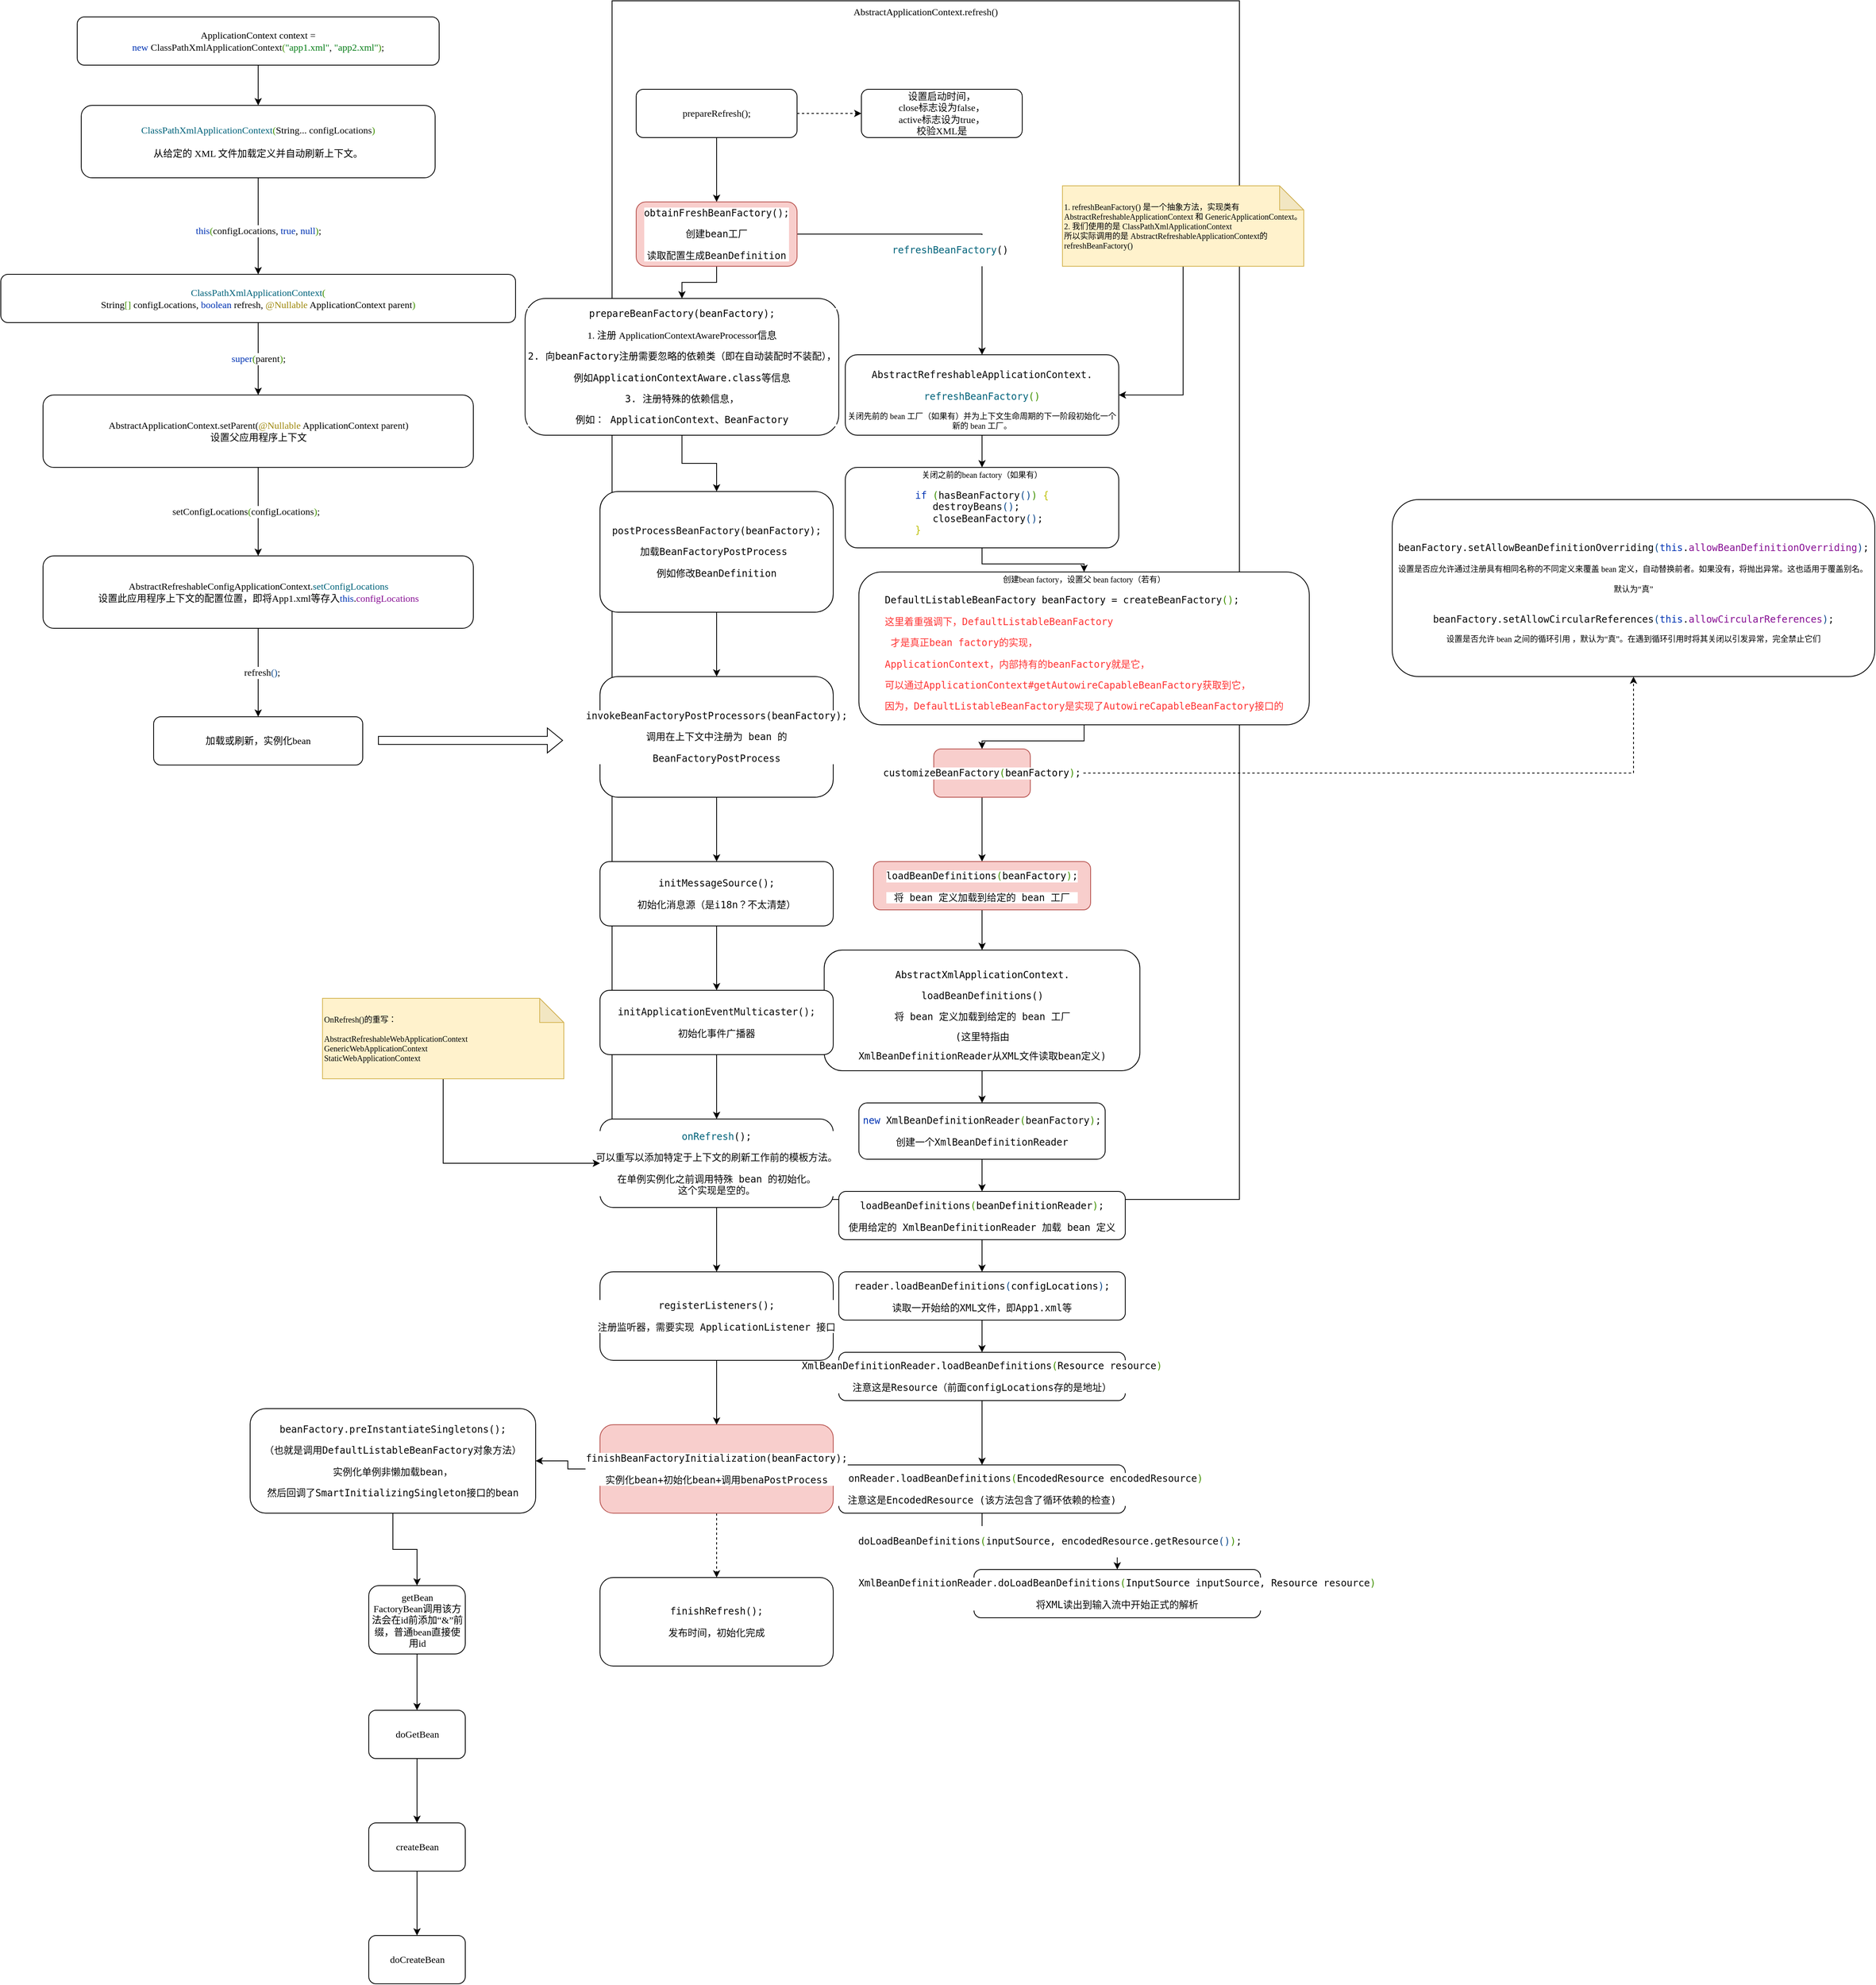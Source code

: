 <mxfile version="19.0.3" type="device"><diagram id="-o1ocG4Tto4JAkHM2JbF" name="第 1 页"><mxGraphModel dx="2064" dy="745" grid="1" gridSize="10" guides="1" tooltips="1" connect="1" arrows="1" fold="1" page="1" pageScale="1" pageWidth="827" pageHeight="1169" math="0" shadow="0"><root><mxCell id="0"/><mxCell id="1" parent="0"/><mxCell id="70Q3nOIGkIc_SE2Sqvg8-11" style="edgeStyle=orthogonalEdgeStyle;rounded=0;orthogonalLoop=1;jettySize=auto;html=1;exitX=0.5;exitY=1;exitDx=0;exitDy=0;fontFamily=Verdana;fontSize=12;" parent="1" source="70Q3nOIGkIc_SE2Sqvg8-3" target="70Q3nOIGkIc_SE2Sqvg8-7" edge="1"><mxGeometry relative="1" as="geometry"/></mxCell><mxCell id="70Q3nOIGkIc_SE2Sqvg8-12" value="&lt;div style=&quot;font-size: 12px;&quot;&gt;&lt;div style=&quot;color: rgb(8, 8, 8); font-size: 12px;&quot;&gt;&lt;span style=&quot;color: rgb(0, 51, 179); font-size: 12px;&quot;&gt;this&lt;/span&gt;&lt;span style=&quot;color: rgb(63, 145, 1); font-size: 12px;&quot;&gt;(&lt;/span&gt;configLocations, &lt;span style=&quot;color: rgb(0, 51, 179); font-size: 12px;&quot;&gt;true&lt;/span&gt;, &lt;span style=&quot;color: rgb(0, 51, 179); font-size: 12px;&quot;&gt;null&lt;/span&gt;&lt;span style=&quot;color: rgb(63, 145, 1); font-size: 12px;&quot;&gt;)&lt;/span&gt;;&lt;/div&gt;&lt;/div&gt;" style="edgeLabel;html=1;align=center;verticalAlign=middle;resizable=0;points=[];fontSize=12;fontFamily=Verdana;" parent="70Q3nOIGkIc_SE2Sqvg8-11" vertex="1" connectable="0"><mxGeometry x="-0.199" y="3" relative="1" as="geometry"><mxPoint x="-3" y="18" as="offset"/></mxGeometry></mxCell><mxCell id="70Q3nOIGkIc_SE2Sqvg8-3" value="&lt;div style=&quot;background-color: rgb(43, 43, 43); color: rgb(169, 183, 198); font-size: 12px;&quot;&gt;&lt;/div&gt;&lt;div style=&quot;background-color: rgb(255, 255, 255); color: rgb(8, 8, 8); font-size: 12px;&quot;&gt;&lt;span style=&quot;color: rgb(0, 98, 122); font-size: 12px;&quot;&gt;ClassPathXmlApplicationContext&lt;/span&gt;&lt;span style=&quot;color: rgb(63, 145, 1); font-size: 12px;&quot;&gt;(&lt;/span&gt;&lt;span style=&quot;color: rgb(0, 0, 0); font-size: 12px;&quot;&gt;String&lt;/span&gt;... configLocations&lt;span style=&quot;color: rgb(63, 145, 1); font-size: 12px;&quot;&gt;)&lt;/span&gt;&lt;/div&gt;&lt;div style=&quot;background-color: rgb(255, 255, 255); color: rgb(8, 8, 8); font-size: 12px;&quot;&gt;&lt;span style=&quot;color: rgb(63, 145, 1); font-size: 12px;&quot;&gt;&lt;br style=&quot;font-size: 12px;&quot;&gt;&lt;/span&gt;&lt;/div&gt;从给定的 XML 文件加载定义并自动刷新上下文。" style="rounded=1;whiteSpace=wrap;html=1;fontSize=12;fontFamily=Verdana;" parent="1" vertex="1"><mxGeometry x="-70" y="150" width="440" height="90" as="geometry"/></mxCell><mxCell id="70Q3nOIGkIc_SE2Sqvg8-16" value="&lt;div style=&quot;background-color: rgb(255, 255, 255); color: rgb(8, 8, 8); font-size: 12px;&quot;&gt;&lt;span style=&quot;color: rgb(0, 51, 179); font-size: 12px;&quot;&gt;super&lt;/span&gt;&lt;span style=&quot;color: rgb(63, 145, 1); font-size: 12px;&quot;&gt;(&lt;/span&gt;parent&lt;span style=&quot;color: rgb(63, 145, 1); font-size: 12px;&quot;&gt;)&lt;/span&gt;;&lt;/div&gt;" style="edgeStyle=orthogonalEdgeStyle;rounded=0;orthogonalLoop=1;jettySize=auto;html=1;exitX=0.5;exitY=1;exitDx=0;exitDy=0;fontFamily=Verdana;fontSize=12;" parent="1" source="70Q3nOIGkIc_SE2Sqvg8-7" target="70Q3nOIGkIc_SE2Sqvg8-9" edge="1"><mxGeometry relative="1" as="geometry"/></mxCell><mxCell id="70Q3nOIGkIc_SE2Sqvg8-7" value="&lt;div style=&quot;background-color: rgb(43, 43, 43); color: rgb(169, 183, 198); font-size: 12px;&quot;&gt;&lt;div style=&quot;background-color: rgb(255, 255, 255); color: rgb(8, 8, 8); font-size: 12px;&quot;&gt;&lt;span style=&quot;color: rgb(0, 98, 122); font-size: 12px;&quot;&gt;ClassPathXmlApplicationContext&lt;/span&gt;&lt;span style=&quot;color: rgb(63, 145, 1); font-size: 12px;&quot;&gt;(&lt;br style=&quot;font-size: 12px;&quot;&gt;&lt;/span&gt;&lt;span style=&quot;color: rgb(63, 145, 1); font-size: 12px;&quot;&gt;      &lt;/span&gt;&lt;span style=&quot;color: rgb(0, 0, 0); font-size: 12px;&quot;&gt;String&lt;/span&gt;&lt;span style=&quot;color: rgb(63, 145, 1); font-size: 12px;&quot;&gt;[] &lt;/span&gt;configLocations, &lt;span style=&quot;color: rgb(0, 51, 179); font-size: 12px;&quot;&gt;boolean &lt;/span&gt;refresh, &lt;span style=&quot;color: rgb(158, 136, 13); font-size: 12px;&quot;&gt;@Nullable &lt;/span&gt;&lt;span style=&quot;color: rgb(0, 0, 0); font-size: 12px;&quot;&gt;ApplicationContext &lt;/span&gt;parent&lt;span style=&quot;color: rgb(63, 145, 1); font-size: 12px;&quot;&gt;)&lt;/span&gt;&lt;/div&gt;&lt;/div&gt;" style="rounded=1;whiteSpace=wrap;html=1;fontSize=12;fontFamily=Verdana;" parent="1" vertex="1"><mxGeometry x="-170" y="360" width="640" height="60" as="geometry"/></mxCell><mxCell id="70Q3nOIGkIc_SE2Sqvg8-18" value="&lt;div style=&quot;background-color: rgb(255, 255, 255); color: rgb(8, 8, 8); font-size: 12px;&quot;&gt;&lt;br style=&quot;font-size: 12px;&quot;&gt;&lt;/div&gt;" style="edgeStyle=orthogonalEdgeStyle;rounded=0;orthogonalLoop=1;jettySize=auto;html=1;fontFamily=Verdana;fontSize=12;" parent="1" source="70Q3nOIGkIc_SE2Sqvg8-9" target="70Q3nOIGkIc_SE2Sqvg8-17" edge="1"><mxGeometry relative="1" as="geometry"/></mxCell><mxCell id="70Q3nOIGkIc_SE2Sqvg8-9" value="&lt;div style=&quot;background-color: rgb(255, 255, 255); color: rgb(8, 8, 8); font-size: 12px;&quot;&gt;&lt;span style=&quot;color: rgb(0, 0, 0); font-size: 12px;&quot;&gt;AbstractApplicationContext.&lt;/span&gt;setParent&lt;span style=&quot;font-size: 12px; white-space: normal;&quot;&gt;(&lt;/span&gt;&lt;span style=&quot;font-size: 12px; white-space: normal; color: rgb(158, 136, 13);&quot;&gt;@Nullable &lt;/span&gt;&lt;span style=&quot;font-size: 12px; white-space: normal; color: rgb(0, 0, 0);&quot;&gt;ApplicationContext &lt;/span&gt;&lt;span style=&quot;font-size: 12px; white-space: normal;&quot;&gt;parent)&lt;/span&gt;&lt;/div&gt;&lt;span style=&quot;text-align: left; font-size: 12px;&quot;&gt;设置&lt;/span&gt;&lt;span style=&quot;text-align: left; font-size: 12px;&quot;&gt;父&lt;/span&gt;&lt;span style=&quot;text-align: left; font-size: 12px;&quot;&gt;应用程序上下文&lt;/span&gt;" style="rounded=1;whiteSpace=wrap;html=1;fontSize=12;fontFamily=Verdana;" parent="1" vertex="1"><mxGeometry x="-117.5" y="510" width="535" height="90" as="geometry"/></mxCell><mxCell id="70Q3nOIGkIc_SE2Sqvg8-14" style="edgeStyle=orthogonalEdgeStyle;rounded=0;orthogonalLoop=1;jettySize=auto;html=1;exitX=0.5;exitY=1;exitDx=0;exitDy=0;entryX=0.5;entryY=0;entryDx=0;entryDy=0;fontFamily=Verdana;fontSize=12;" parent="1" source="70Q3nOIGkIc_SE2Sqvg8-13" target="70Q3nOIGkIc_SE2Sqvg8-3" edge="1"><mxGeometry relative="1" as="geometry"/></mxCell><mxCell id="70Q3nOIGkIc_SE2Sqvg8-13" value="&lt;div style=&quot;background-color: rgb(255, 255, 255); color: rgb(8, 8, 8); font-size: 12px;&quot;&gt;&lt;span style=&quot;color: rgb(0, 0, 0); font-size: 12px;&quot;&gt;ApplicationContext context &lt;/span&gt;= &lt;/div&gt;&lt;div style=&quot;background-color: rgb(255, 255, 255); color: rgb(8, 8, 8); font-size: 12px;&quot;&gt;&lt;span style=&quot;color: rgb(0, 51, 179); font-size: 12px;&quot;&gt;new &lt;/span&gt;ClassPathXmlApplicationContext&lt;span style=&quot;color: rgb(63, 145, 1); font-size: 12px;&quot;&gt;(&lt;/span&gt;&lt;span style=&quot;color: rgb(6, 125, 23); font-size: 12px;&quot;&gt;&quot;app1.xml&quot;&lt;/span&gt;, &lt;span style=&quot;color: rgb(6, 125, 23); font-size: 12px;&quot;&gt;&quot;app2.xml&quot;&lt;/span&gt;&lt;span style=&quot;color: rgb(63, 145, 1); font-size: 12px;&quot;&gt;)&lt;/span&gt;;&lt;/div&gt;" style="rounded=1;whiteSpace=wrap;html=1;fontFamily=Verdana;fontSize=12;" parent="1" vertex="1"><mxGeometry x="-75" y="40" width="450" height="60" as="geometry"/></mxCell><mxCell id="70Q3nOIGkIc_SE2Sqvg8-24" value="" style="edgeStyle=orthogonalEdgeStyle;rounded=0;orthogonalLoop=1;jettySize=auto;html=1;fontFamily=Verdana;fontSize=12;" parent="1" source="70Q3nOIGkIc_SE2Sqvg8-17" target="70Q3nOIGkIc_SE2Sqvg8-23" edge="1"><mxGeometry relative="1" as="geometry"/></mxCell><mxCell id="70Q3nOIGkIc_SE2Sqvg8-17" value="&lt;div style=&quot;background-color: rgb(255, 255, 255); color: rgb(8, 8, 8); font-size: 12px;&quot;&gt;&lt;/div&gt;&lt;span style=&quot;background-color: rgb(255, 255, 255); font-size: 12px;&quot;&gt;AbstractRefreshableConfigApplicationContext.&lt;/span&gt;&lt;span style=&quot;color: rgb(0, 98, 122); background-color: rgb(255, 255, 255); font-size: 12px;&quot;&gt;setConfigLocations&lt;br style=&quot;font-size: 12px;&quot;&gt;&lt;/span&gt;设置此应用程序上下文的配置位置，即将App1.xml等存入&lt;span style=&quot;font-size: 12px; color: rgb(0, 51, 179);&quot;&gt;this&lt;/span&gt;&lt;span style=&quot;background-color: rgb(255, 255, 255); color: rgb(8, 8, 8); font-size: 12px;&quot;&gt;.&lt;/span&gt;&lt;span style=&quot;font-size: 12px; color: rgb(135, 16, 148);&quot;&gt;configLocations&lt;/span&gt;" style="rounded=1;whiteSpace=wrap;html=1;fontSize=12;fontFamily=Verdana;" parent="1" vertex="1"><mxGeometry x="-117.5" y="710" width="535" height="90" as="geometry"/></mxCell><mxCell id="70Q3nOIGkIc_SE2Sqvg8-22" value="&lt;div style=&quot;background-color: rgb(255, 255, 255); color: rgb(8, 8, 8); font-size: 12px;&quot;&gt;setConfigLocations&lt;span style=&quot;color: rgb(63, 145, 1); font-size: 12px;&quot;&gt;(&lt;/span&gt;configLocations&lt;span style=&quot;color: rgb(63, 145, 1); font-size: 12px;&quot;&gt;)&lt;/span&gt;;&lt;/div&gt;" style="text;html=1;strokeColor=none;fillColor=none;align=center;verticalAlign=middle;whiteSpace=wrap;rounded=0;fontFamily=Verdana;fontSize=12;" parent="1" vertex="1"><mxGeometry x="-10" y="640" width="290" height="30" as="geometry"/></mxCell><mxCell id="70Q3nOIGkIc_SE2Sqvg8-23" value="加载或刷新，实例化bean" style="whiteSpace=wrap;html=1;fontSize=12;fontFamily=Verdana;rounded=1;" parent="1" vertex="1"><mxGeometry x="20" y="910" width="260" height="60" as="geometry"/></mxCell><mxCell id="70Q3nOIGkIc_SE2Sqvg8-25" value="&lt;div style=&quot;background-color: rgb(255, 255, 255); color: rgb(8, 8, 8); font-size: 12px;&quot;&gt;refresh&lt;span style=&quot;color: rgb(14, 74, 142); font-size: 12px;&quot;&gt;()&lt;/span&gt;;&lt;/div&gt;" style="text;html=1;strokeColor=none;fillColor=none;align=center;verticalAlign=middle;whiteSpace=wrap;rounded=0;fontFamily=Verdana;fontSize=12;" parent="1" vertex="1"><mxGeometry x="80" y="840" width="150" height="30" as="geometry"/></mxCell><mxCell id="70Q3nOIGkIc_SE2Sqvg8-27" value="" style="shape=flexArrow;endArrow=classic;html=1;rounded=0;fontFamily=Verdana;fontSize=12;" parent="1" edge="1"><mxGeometry width="50" height="50" relative="1" as="geometry"><mxPoint x="299" y="939.41" as="sourcePoint"/><mxPoint x="529" y="939.41" as="targetPoint"/></mxGeometry></mxCell><mxCell id="70Q3nOIGkIc_SE2Sqvg8-28" value="&lt;div style=&quot;background-color: rgb(255, 255, 255); color: rgb(8, 8, 8); font-size: 12px;&quot;&gt;&lt;span style=&quot;color: rgb(0, 0, 0); font-size: 12px;&quot;&gt;AbstractApplicationContext&lt;/span&gt;.refresh&lt;span style=&quot;font-size: 12px; white-space: normal;&quot;&gt;()&lt;/span&gt;&lt;/div&gt;" style="rounded=0;whiteSpace=wrap;html=1;fontFamily=Verdana;fontSize=12;verticalAlign=top;" parent="1" vertex="1"><mxGeometry x="590" y="20" width="780" height="1490" as="geometry"/></mxCell><mxCell id="70Q3nOIGkIc_SE2Sqvg8-35" value="" style="edgeStyle=orthogonalEdgeStyle;rounded=0;orthogonalLoop=1;jettySize=auto;html=1;fontFamily=Verdana;fontSize=12;dashed=1;" parent="1" source="70Q3nOIGkIc_SE2Sqvg8-29" target="70Q3nOIGkIc_SE2Sqvg8-34" edge="1"><mxGeometry relative="1" as="geometry"/></mxCell><mxCell id="70Q3nOIGkIc_SE2Sqvg8-37" value="" style="edgeStyle=orthogonalEdgeStyle;rounded=0;orthogonalLoop=1;jettySize=auto;html=1;fontFamily=Verdana;fontSize=12;" parent="1" source="70Q3nOIGkIc_SE2Sqvg8-29" target="70Q3nOIGkIc_SE2Sqvg8-36" edge="1"><mxGeometry relative="1" as="geometry"/></mxCell><mxCell id="70Q3nOIGkIc_SE2Sqvg8-29" value="&lt;div style=&quot;background-color: rgb(255, 255, 255); color: rgb(8, 8, 8); font-size: 12px;&quot;&gt;prepareRefresh();&lt;/div&gt;" style="rounded=1;whiteSpace=wrap;html=1;fontFamily=Verdana;fontSize=12;" parent="1" vertex="1"><mxGeometry x="620" y="130" width="200" height="60" as="geometry"/></mxCell><mxCell id="70Q3nOIGkIc_SE2Sqvg8-34" value="&lt;div style=&quot;background-color: rgb(255, 255, 255); color: rgb(8, 8, 8); font-size: 12px;&quot;&gt;设置启动时间，&lt;/div&gt;&lt;div style=&quot;background-color: rgb(255, 255, 255); color: rgb(8, 8, 8); font-size: 12px;&quot;&gt;close标志设为false，&lt;/div&gt;&lt;div style=&quot;background-color: rgb(255, 255, 255); color: rgb(8, 8, 8); font-size: 12px;&quot;&gt;active标志设为true，&lt;/div&gt;&lt;div style=&quot;background-color: rgb(255, 255, 255); color: rgb(8, 8, 8); font-size: 12px;&quot;&gt;校验XML是&lt;/div&gt;" style="rounded=1;whiteSpace=wrap;html=1;fontFamily=Verdana;fontSize=12;" parent="1" vertex="1"><mxGeometry x="900" y="130" width="200" height="60" as="geometry"/></mxCell><mxCell id="70Q3nOIGkIc_SE2Sqvg8-39" value="&lt;pre style=&quot;background-color:#ffffff;color:#080808;font-family:'Fira Code',monospace;font-size:9.0pt;&quot;&gt;&lt;span style=&quot;color:#00627a;&quot;&gt;refreshBeanFactory&lt;/span&gt;()&lt;/pre&gt;" style="edgeStyle=orthogonalEdgeStyle;rounded=0;orthogonalLoop=1;jettySize=auto;html=1;fontFamily=Verdana;fontSize=12;" parent="1" source="70Q3nOIGkIc_SE2Sqvg8-36" target="70Q3nOIGkIc_SE2Sqvg8-44" edge="1"><mxGeometry y="-20" relative="1" as="geometry"><mxPoint as="offset"/></mxGeometry></mxCell><mxCell id="70Q3nOIGkIc_SE2Sqvg8-79" value="" style="edgeStyle=orthogonalEdgeStyle;rounded=0;orthogonalLoop=1;jettySize=auto;html=1;fontFamily=Verdana;fontSize=10;" parent="1" source="70Q3nOIGkIc_SE2Sqvg8-36" target="70Q3nOIGkIc_SE2Sqvg8-78" edge="1"><mxGeometry relative="1" as="geometry"/></mxCell><mxCell id="70Q3nOIGkIc_SE2Sqvg8-36" value="&lt;div style=&quot;background-color: rgb(255, 255, 255); color: rgb(8, 8, 8); font-size: 12px;&quot;&gt;&lt;pre style=&quot;font-family: &amp;quot;Fira Code&amp;quot;, monospace; font-size: 9pt;&quot;&gt;obtainFreshBeanFactory();&lt;/pre&gt;&lt;pre style=&quot;font-family: &amp;quot;Fira Code&amp;quot;, monospace; font-size: 9pt;&quot;&gt;创建bean工厂&lt;/pre&gt;&lt;pre style=&quot;font-family: &amp;quot;Fira Code&amp;quot;, monospace; font-size: 9pt;&quot;&gt;读取配置生成BeanDefinition&lt;/pre&gt;&lt;/div&gt;" style="rounded=1;whiteSpace=wrap;html=1;fontFamily=Verdana;fontSize=12;fillColor=#f8cecc;strokeColor=#b85450;" parent="1" vertex="1"><mxGeometry x="620" y="270" width="200" height="80" as="geometry"/></mxCell><mxCell id="70Q3nOIGkIc_SE2Sqvg8-45" style="edgeStyle=orthogonalEdgeStyle;rounded=0;orthogonalLoop=1;jettySize=auto;html=1;exitX=0.5;exitY=1;exitDx=0;exitDy=0;exitPerimeter=0;entryX=1;entryY=0.5;entryDx=0;entryDy=0;fontFamily=Verdana;fontSize=10;" parent="1" source="70Q3nOIGkIc_SE2Sqvg8-42" target="70Q3nOIGkIc_SE2Sqvg8-44" edge="1"><mxGeometry relative="1" as="geometry"><mxPoint x="1350" y="410" as="sourcePoint"/></mxGeometry></mxCell><mxCell id="70Q3nOIGkIc_SE2Sqvg8-42" value="1. refreshBeanFactory() 是一个抽象方法，实现类有 AbstractRefreshableApplicationContext 和 GenericApplicationContext。&lt;br&gt;2. 我们使用的是 ClassPathXmlApplicationContext &lt;br&gt;所以实际调用的是 AbstractRefreshableApplicationContext的refreshBeanFactory()" style="shape=note;whiteSpace=wrap;html=1;backgroundOutline=1;darkOpacity=0.05;fontFamily=Verdana;fontSize=10;fillColor=#fff2cc;strokeColor=#d6b656;align=left;" parent="1" vertex="1"><mxGeometry x="1150" y="250" width="300" height="100" as="geometry"/></mxCell><mxCell id="70Q3nOIGkIc_SE2Sqvg8-47" value="" style="edgeStyle=orthogonalEdgeStyle;rounded=0;orthogonalLoop=1;jettySize=auto;html=1;fontFamily=Verdana;fontSize=10;" parent="1" source="70Q3nOIGkIc_SE2Sqvg8-44" target="70Q3nOIGkIc_SE2Sqvg8-46" edge="1"><mxGeometry relative="1" as="geometry"/></mxCell><mxCell id="70Q3nOIGkIc_SE2Sqvg8-44" value="&lt;pre style=&quot;color: rgb(8, 8, 8); font-size: 9pt; font-family: &amp;quot;Fira Code&amp;quot;, monospace;&quot;&gt;AbstractRefreshableApplicationContext.&lt;/pre&gt;&lt;pre style=&quot;color: rgb(8, 8, 8); font-size: 9pt; font-family: &amp;quot;Fira Code&amp;quot;, monospace;&quot;&gt;&lt;span style=&quot;color: rgb(0, 98, 122);&quot;&gt;refreshBeanFactory&lt;/span&gt;&lt;span style=&quot;color: rgb(63, 145, 1);&quot;&gt;()&lt;/span&gt;&lt;/pre&gt;关闭先前的 bean 工厂（如果有）并为上下文生命周期的下一阶段初始化一个新的 bean 工厂。" style="rounded=1;whiteSpace=wrap;html=1;fontFamily=Verdana;fontSize=10;" parent="1" vertex="1"><mxGeometry x="880" y="460" width="340" height="100" as="geometry"/></mxCell><mxCell id="70Q3nOIGkIc_SE2Sqvg8-49" value="" style="edgeStyle=orthogonalEdgeStyle;rounded=0;orthogonalLoop=1;jettySize=auto;html=1;fontFamily=Verdana;fontSize=10;" parent="1" source="70Q3nOIGkIc_SE2Sqvg8-46" target="70Q3nOIGkIc_SE2Sqvg8-48" edge="1"><mxGeometry relative="1" as="geometry"/></mxCell><mxCell id="70Q3nOIGkIc_SE2Sqvg8-46" value="关闭之前的bean factory（如果有）&lt;br&gt;&lt;pre style=&quot;background-color:#ffffff;color:#080808;font-family:'Fira Code',monospace;font-size:9.0pt;&quot;&gt;&lt;div style=&quot;text-align: left;&quot;&gt;&lt;span style=&quot;font-size: 9pt; white-space: normal; color: rgb(0, 51, 179);&quot;&gt;if &lt;/span&gt;&lt;span style=&quot;font-size: 9pt; white-space: normal; color: rgb(63, 145, 1);&quot;&gt;(&lt;/span&gt;&lt;span style=&quot;font-size: 9pt; white-space: normal;&quot;&gt;hasBeanFactory&lt;/span&gt;&lt;span style=&quot;font-size: 9pt; white-space: normal; color: rgb(14, 74, 142);&quot;&gt;()&lt;/span&gt;&lt;span style=&quot;font-size: 9pt; white-space: normal; color: rgb(63, 145, 1);&quot;&gt;) &lt;/span&gt;&lt;span style=&quot;font-size: 9pt; white-space: normal; color: rgb(188, 191, 1);&quot;&gt;{&lt;/span&gt;&lt;/div&gt;&lt;span style=&quot;color:#bcbf01;&quot;&gt;&lt;div style=&quot;text-align: left;&quot;&gt;&lt;span style=&quot;font-size: 9pt; white-space: normal;&quot;&gt;&lt;/span&gt;&lt;span style=&quot;color: rgb(8, 8, 8); font-size: 9pt; white-space: normal;&quot;&gt;&amp;nbsp; &amp;nbsp;destroyBeans&lt;/span&gt;&lt;span style=&quot;font-size: 9pt; white-space: normal; color: rgb(14, 74, 142);&quot;&gt;()&lt;/span&gt;&lt;span style=&quot;color: rgb(8, 8, 8); font-size: 9pt; white-space: normal;&quot;&gt;;&lt;/span&gt;&lt;/div&gt;&lt;/span&gt;&lt;div style=&quot;text-align: left;&quot;&gt;&lt;span style=&quot;font-size: 9pt; white-space: normal;&quot;&gt;&amp;nbsp; &amp;nbsp;closeBeanFactory&lt;/span&gt;&lt;span style=&quot;font-size: 9pt; white-space: normal; color: rgb(14, 74, 142);&quot;&gt;()&lt;/span&gt;&lt;span style=&quot;font-size: 9pt; white-space: normal;&quot;&gt;;&lt;/span&gt;&lt;/div&gt;&lt;span style=&quot;color:#bcbf01;&quot;&gt;&lt;div style=&quot;text-align: left;&quot;&gt;&lt;span style=&quot;font-size: 9pt; white-space: normal;&quot;&gt;}&lt;/span&gt;&lt;/div&gt;&lt;/span&gt;&lt;/pre&gt;&lt;pre style=&quot;color: rgb(8, 8, 8); font-size: 9pt; font-family: &amp;quot;Fira Code&amp;quot;, monospace;&quot;&gt;&lt;/pre&gt;" style="rounded=1;whiteSpace=wrap;html=1;fontFamily=Verdana;fontSize=10;" parent="1" vertex="1"><mxGeometry x="880" y="600" width="340" height="100" as="geometry"/></mxCell><mxCell id="70Q3nOIGkIc_SE2Sqvg8-53" value="" style="edgeStyle=orthogonalEdgeStyle;rounded=0;orthogonalLoop=1;jettySize=auto;html=1;fontFamily=Verdana;fontSize=10;" parent="1" source="70Q3nOIGkIc_SE2Sqvg8-48" target="70Q3nOIGkIc_SE2Sqvg8-52" edge="1"><mxGeometry relative="1" as="geometry"/></mxCell><mxCell id="70Q3nOIGkIc_SE2Sqvg8-48" value="创建bean factory，设置父 bean factory（若有）&lt;br&gt;&lt;pre style=&quot;background-color: rgb(255, 255, 255); font-family: &amp;quot;Fira Code&amp;quot;, monospace; font-size: 9pt;&quot;&gt;&lt;div style=&quot;text-align: left;&quot;&gt;&lt;pre style=&quot;color: rgb(8, 8, 8); font-family: &amp;quot;Fira Code&amp;quot;, monospace; font-size: 9pt;&quot;&gt;&lt;span style=&quot;color:#000000;&quot;&gt;DefaultListableBeanFactory beanFactory &lt;/span&gt;= createBeanFactory&lt;span style=&quot;color:#3f9101;&quot;&gt;()&lt;/span&gt;;&lt;/pre&gt;&lt;pre style=&quot;font-family: &amp;quot;Fira Code&amp;quot;, monospace; font-size: 9pt;&quot;&gt;&lt;font color=&quot;#ff3333&quot;&gt;这里着重强调下，DefaultListableBeanFactory&lt;/font&gt;&lt;/pre&gt;&lt;pre style=&quot;font-family: &amp;quot;Fira Code&amp;quot;, monospace; font-size: 9pt;&quot;&gt;&lt;font color=&quot;#ff3333&quot;&gt; 才是真正bean factory的实现，&lt;/font&gt;&lt;/pre&gt;&lt;pre style=&quot;font-family: &amp;quot;Fira Code&amp;quot;, monospace; font-size: 9pt;&quot;&gt;&lt;font color=&quot;#ff3333&quot;&gt;ApplicationContext，内部持有的beanFactory就是它，&lt;br&gt;&lt;/font&gt;&lt;/pre&gt;&lt;pre style=&quot;font-family: &amp;quot;Fira Code&amp;quot;, monospace; font-size: 9pt;&quot;&gt;&lt;font color=&quot;#ff3333&quot;&gt;可以通过ApplicationContext#getAutowireCapableBeanFactory获取到它，&lt;/font&gt;&lt;/pre&gt;&lt;pre style=&quot;font-family: &amp;quot;Fira Code&amp;quot;, monospace; font-size: 9pt;&quot;&gt;&lt;font color=&quot;#ff3333&quot;&gt;因为，DefaultListableBeanFactory是实现了AutowireCapableBeanFactory接口的&lt;/font&gt;&lt;/pre&gt;&lt;/div&gt;&lt;/pre&gt;&lt;pre style=&quot;color: rgb(8, 8, 8); font-size: 9pt; font-family: &amp;quot;Fira Code&amp;quot;, monospace;&quot;&gt;&lt;/pre&gt;" style="rounded=1;whiteSpace=wrap;html=1;fontFamily=Verdana;fontSize=10;" parent="1" vertex="1"><mxGeometry x="896.88" y="730" width="560" height="190" as="geometry"/></mxCell><mxCell id="70Q3nOIGkIc_SE2Sqvg8-50" value="&lt;div&gt;&lt;pre style=&quot;background-color:#ffffff;color:#080808;font-family:'Fira Code',monospace;font-size:9.0pt;&quot;&gt;&lt;div style=&quot;text-align: left;&quot;&gt;&lt;pre style=&quot;font-family: &amp;quot;Fira Code&amp;quot;, monospace; font-size: 9pt;&quot;&gt;beanFactory.setAllowBeanDefinitionOverriding&lt;span style=&quot;color:#0e4a8e;&quot;&gt;(&lt;/span&gt;&lt;span style=&quot;color:#0033b3;&quot;&gt;this&lt;/span&gt;.&lt;span style=&quot;color:#871094;&quot;&gt;allowBeanDefinitionOverriding&lt;/span&gt;&lt;span style=&quot;color:#0e4a8e;&quot;&gt;)&lt;/span&gt;;&lt;/pre&gt;&lt;/div&gt;&lt;div style=&quot;text-align: left;&quot;&gt;&lt;span style=&quot;background-color: initial; color: rgb(0, 0, 0); font-family: Verdana; font-size: 10px; text-align: center;&quot;&gt;设置是否应允许通过注册具有相同名称的不同定义来覆盖 bean 定义，自动替换前者。如果没有，将抛出异常。这也适用于覆盖别名。&lt;/span&gt;&lt;br&gt;&lt;/div&gt;&lt;/pre&gt;&lt;/div&gt;&lt;div&gt;默认为“真”&lt;/div&gt;&lt;br&gt;&lt;pre style=&quot;background-color:#ffffff;color:#080808;font-family:'Fira Code',monospace;font-size:9.0pt;&quot;&gt;beanFactory.setAllowCircularReferences&lt;span style=&quot;color:#0e4a8e;&quot;&gt;(&lt;/span&gt;&lt;span style=&quot;color:#0033b3;&quot;&gt;this&lt;/span&gt;.&lt;span style=&quot;color:#871094;&quot;&gt;allowCircularReferences&lt;/span&gt;&lt;span style=&quot;color:#0e4a8e;&quot;&gt;)&lt;/span&gt;;&lt;/pre&gt;设置是否允许 bean 之间的循环引用 ，默认为“真”。在遇到循环引用时将其关闭以引发异常，完全禁止它们" style="whiteSpace=wrap;html=1;fontSize=10;fontFamily=Verdana;rounded=1;" parent="1" vertex="1"><mxGeometry x="1560" y="640" width="600" height="220" as="geometry"/></mxCell><mxCell id="70Q3nOIGkIc_SE2Sqvg8-54" style="edgeStyle=orthogonalEdgeStyle;rounded=0;orthogonalLoop=1;jettySize=auto;html=1;exitX=1;exitY=0.5;exitDx=0;exitDy=0;fontFamily=Verdana;fontSize=10;dashed=1;" parent="1" source="70Q3nOIGkIc_SE2Sqvg8-52" target="70Q3nOIGkIc_SE2Sqvg8-50" edge="1"><mxGeometry relative="1" as="geometry"><mxPoint x="1280" y="930" as="targetPoint"/></mxGeometry></mxCell><mxCell id="70Q3nOIGkIc_SE2Sqvg8-56" value="" style="edgeStyle=orthogonalEdgeStyle;rounded=0;orthogonalLoop=1;jettySize=auto;html=1;fontFamily=Verdana;fontSize=10;" parent="1" source="70Q3nOIGkIc_SE2Sqvg8-52" target="70Q3nOIGkIc_SE2Sqvg8-55" edge="1"><mxGeometry relative="1" as="geometry"/></mxCell><mxCell id="70Q3nOIGkIc_SE2Sqvg8-52" value="&lt;pre style=&quot;background-color:#ffffff;color:#080808;font-family:'Fira Code',monospace;font-size:9.0pt;&quot;&gt;customizeBeanFactory&lt;span style=&quot;color:#3f9101;&quot;&gt;(&lt;/span&gt;&lt;span style=&quot;color:#000000;&quot;&gt;beanFactory&lt;/span&gt;&lt;span style=&quot;color:#3f9101;&quot;&gt;)&lt;/span&gt;;&lt;/pre&gt;" style="whiteSpace=wrap;html=1;fontSize=10;fontFamily=Verdana;rounded=1;fillColor=#f8cecc;strokeColor=#b85450;" parent="1" vertex="1"><mxGeometry x="990" y="950" width="120" height="60" as="geometry"/></mxCell><mxCell id="70Q3nOIGkIc_SE2Sqvg8-58" value="" style="edgeStyle=orthogonalEdgeStyle;rounded=0;orthogonalLoop=1;jettySize=auto;html=1;fontFamily=Verdana;fontSize=10;" parent="1" source="70Q3nOIGkIc_SE2Sqvg8-55" target="70Q3nOIGkIc_SE2Sqvg8-57" edge="1"><mxGeometry relative="1" as="geometry"/></mxCell><mxCell id="70Q3nOIGkIc_SE2Sqvg8-55" value="&lt;pre style=&quot;background-color: rgb(255, 255, 255);&quot;&gt;&lt;pre style=&quot;color: rgb(8, 8, 8); font-family: &amp;quot;Fira Code&amp;quot;, monospace; font-size: 9pt;&quot;&gt;loadBeanDefinitions&lt;span style=&quot;color:#3f9101;&quot;&gt;(&lt;/span&gt;&lt;span style=&quot;color:#000000;&quot;&gt;beanFactory&lt;/span&gt;&lt;span style=&quot;color:#3f9101;&quot;&gt;)&lt;/span&gt;;&lt;/pre&gt;&lt;/pre&gt;&lt;pre style=&quot;background-color: rgb(255, 255, 255);&quot;&gt;&lt;font face=&quot;Fira Code, monospace&quot; color=&quot;#080808&quot;&gt;&lt;span style=&quot;font-size: 12px;&quot;&gt;将 bean 定义加载到给定的 bean 工厂&lt;/span&gt;&lt;span style=&quot;font-size: 9pt;&quot;&gt;&lt;br&gt;&lt;/span&gt;&lt;/font&gt;&lt;/pre&gt;" style="whiteSpace=wrap;html=1;fontSize=10;fontFamily=Verdana;rounded=1;fillColor=#f8cecc;strokeColor=#b85450;" parent="1" vertex="1"><mxGeometry x="915" y="1090" width="270" height="60" as="geometry"/></mxCell><mxCell id="70Q3nOIGkIc_SE2Sqvg8-62" value="" style="edgeStyle=orthogonalEdgeStyle;rounded=0;orthogonalLoop=1;jettySize=auto;html=1;fontFamily=Verdana;fontSize=10;" parent="1" source="70Q3nOIGkIc_SE2Sqvg8-57" target="70Q3nOIGkIc_SE2Sqvg8-61" edge="1"><mxGeometry relative="1" as="geometry"/></mxCell><mxCell id="70Q3nOIGkIc_SE2Sqvg8-57" value="&lt;pre style=&quot;background-color: rgb(255, 255, 255);&quot;&gt;&lt;pre style=&quot;color: rgb(8, 8, 8); font-family: &amp;quot;Fira Code&amp;quot;, monospace; font-size: 9pt;&quot;&gt;&lt;pre style=&quot;font-family: &amp;quot;Fira Code&amp;quot;, monospace; font-size: 9pt;&quot;&gt;&lt;span style=&quot;color:#000000;&quot;&gt;AbstractXmlApplicationContext.&lt;/span&gt;&lt;/pre&gt;&lt;pre style=&quot;font-family: &amp;quot;Fira Code&amp;quot;, monospace; font-size: 9pt;&quot;&gt;loadBeanDefinitions()&lt;/pre&gt;&lt;/pre&gt;&lt;/pre&gt;&lt;pre style=&quot;background-color: rgb(255, 255, 255);&quot;&gt;&lt;font face=&quot;Fira Code, monospace&quot; color=&quot;#080808&quot;&gt;&lt;span style=&quot;font-size: 12px;&quot;&gt;将 bean 定义加载到给定的 bean 工厂&lt;/span&gt;&lt;/font&gt;&lt;/pre&gt;&lt;pre style=&quot;background-color: rgb(255, 255, 255);&quot;&gt;&lt;font face=&quot;Fira Code, monospace&quot; color=&quot;#080808&quot;&gt;&lt;span style=&quot;font-size: 12px;&quot;&gt;(这里特指由&lt;/span&gt;&lt;/font&gt;&lt;/pre&gt;&lt;font face=&quot;Fira Code, monospace&quot; color=&quot;#080808&quot;&gt;&lt;span style=&quot;font-size: 12px;&quot;&gt;XmlBeanDefinitionReader&lt;/span&gt;&lt;/font&gt;&lt;span style=&quot;font-size: 12px; color: rgb(8, 8, 8); font-family: &amp;quot;Fira Code&amp;quot;, monospace; background-color: rgb(255, 255, 255);&quot;&gt;从XML文件读取bean定义)&lt;/span&gt;&lt;font face=&quot;Fira Code, monospace&quot; color=&quot;#080808&quot;&gt;&lt;span style=&quot;font-size: 12px;&quot;&gt;&lt;br&gt;&lt;/span&gt;&lt;/font&gt;" style="whiteSpace=wrap;html=1;fontSize=10;fontFamily=Verdana;rounded=1;" parent="1" vertex="1"><mxGeometry x="853.75" y="1200" width="392.5" height="150" as="geometry"/></mxCell><mxCell id="70Q3nOIGkIc_SE2Sqvg8-64" value="" style="edgeStyle=orthogonalEdgeStyle;rounded=0;orthogonalLoop=1;jettySize=auto;html=1;fontFamily=Verdana;fontSize=10;" parent="1" source="70Q3nOIGkIc_SE2Sqvg8-61" target="70Q3nOIGkIc_SE2Sqvg8-63" edge="1"><mxGeometry relative="1" as="geometry"/></mxCell><mxCell id="70Q3nOIGkIc_SE2Sqvg8-61" value="&lt;pre style=&quot;background-color: rgb(255, 255, 255);&quot;&gt;&lt;pre style=&quot;color: rgb(8, 8, 8); font-family: &amp;quot;Fira Code&amp;quot;, monospace; font-size: 9pt;&quot;&gt;&lt;pre style=&quot;font-family: &amp;quot;Fira Code&amp;quot;, monospace; font-size: 9pt;&quot;&gt;&lt;/pre&gt;&lt;/pre&gt;&lt;/pre&gt;&lt;pre style=&quot;background-color:#ffffff;color:#080808;font-family:'Fira Code',monospace;font-size:9.0pt;&quot;&gt;&lt;span style=&quot;color:#0033b3;&quot;&gt;new &lt;/span&gt;XmlBeanDefinitionReader&lt;span style=&quot;color:#3f9101;&quot;&gt;(&lt;/span&gt;beanFactory&lt;span style=&quot;color:#3f9101;&quot;&gt;)&lt;/span&gt;;&lt;/pre&gt;&lt;pre style=&quot;background-color:#ffffff;color:#080808;font-family:'Fira Code',monospace;font-size:9.0pt;&quot;&gt;创建一个XmlBeanDefinitionReader&lt;/pre&gt;" style="whiteSpace=wrap;html=1;fontSize=10;fontFamily=Verdana;rounded=1;" parent="1" vertex="1"><mxGeometry x="896.88" y="1390" width="306.25" height="70" as="geometry"/></mxCell><mxCell id="70Q3nOIGkIc_SE2Sqvg8-66" value="" style="edgeStyle=orthogonalEdgeStyle;rounded=0;orthogonalLoop=1;jettySize=auto;html=1;fontFamily=Verdana;fontSize=10;" parent="1" source="70Q3nOIGkIc_SE2Sqvg8-63" target="70Q3nOIGkIc_SE2Sqvg8-65" edge="1"><mxGeometry relative="1" as="geometry"/></mxCell><mxCell id="70Q3nOIGkIc_SE2Sqvg8-63" value="&lt;pre style=&quot;background-color: rgb(255, 255, 255);&quot;&gt;&lt;pre style=&quot;color: rgb(8, 8, 8); font-family: &amp;quot;Fira Code&amp;quot;, monospace; font-size: 9pt;&quot;&gt;&lt;pre style=&quot;font-family: &amp;quot;Fira Code&amp;quot;, monospace; font-size: 9pt;&quot;&gt;&lt;/pre&gt;&lt;/pre&gt;&lt;/pre&gt;&lt;pre style=&quot;background-color:#ffffff;color:#080808;font-family:'Fira Code',monospace;font-size:9.0pt;&quot;&gt;loadBeanDefinitions&lt;span style=&quot;color:#3f9101;&quot;&gt;(&lt;/span&gt;&lt;span style=&quot;color:#000000;&quot;&gt;beanDefinitionReader&lt;/span&gt;&lt;span style=&quot;color:#3f9101;&quot;&gt;)&lt;/span&gt;;&lt;/pre&gt;&lt;pre style=&quot;background-color: rgb(255, 255, 255);&quot;&gt;&lt;font face=&quot;Fira Code, monospace&quot; color=&quot;#080808&quot;&gt;&lt;span style=&quot;font-size: 12px;&quot;&gt;使用给定的 XmlBeanDefinitionReader 加载 bean 定义&lt;/span&gt;&lt;span style=&quot;font-size: 9pt;&quot;&gt;&lt;br&gt;&lt;/span&gt;&lt;/font&gt;&lt;/pre&gt;" style="whiteSpace=wrap;html=1;fontSize=10;fontFamily=Verdana;rounded=1;" parent="1" vertex="1"><mxGeometry x="871.88" y="1500" width="356.25" height="60" as="geometry"/></mxCell><mxCell id="70Q3nOIGkIc_SE2Sqvg8-73" style="edgeStyle=orthogonalEdgeStyle;rounded=0;orthogonalLoop=1;jettySize=auto;html=1;exitX=0.5;exitY=1;exitDx=0;exitDy=0;entryX=0.5;entryY=0;entryDx=0;entryDy=0;fontFamily=Verdana;fontSize=10;" parent="1" source="70Q3nOIGkIc_SE2Sqvg8-65" target="70Q3nOIGkIc_SE2Sqvg8-71" edge="1"><mxGeometry relative="1" as="geometry"/></mxCell><mxCell id="70Q3nOIGkIc_SE2Sqvg8-65" value="&lt;pre style=&quot;background-color: rgb(255, 255, 255);&quot;&gt;&lt;pre style=&quot;color: rgb(8, 8, 8); font-family: &amp;quot;Fira Code&amp;quot;, monospace; font-size: 9pt;&quot;&gt;&lt;pre style=&quot;font-family: &amp;quot;Fira Code&amp;quot;, monospace; font-size: 9pt;&quot;&gt;&lt;/pre&gt;&lt;/pre&gt;&lt;/pre&gt;&lt;pre style=&quot;background-color:#ffffff;color:#080808;font-family:'Fira Code',monospace;font-size:9.0pt;&quot;&gt;&lt;pre style=&quot;font-family: &amp;quot;Fira Code&amp;quot;, monospace; font-size: 9pt;&quot;&gt;reader.loadBeanDefinitions&lt;span style=&quot;color:#0e4a8e;&quot;&gt;(&lt;/span&gt;&lt;span style=&quot;color:#000000;&quot;&gt;configLocations&lt;/span&gt;&lt;span style=&quot;color:#0e4a8e;&quot;&gt;)&lt;/span&gt;;&lt;/pre&gt;&lt;/pre&gt;&lt;pre style=&quot;background-color: rgb(255, 255, 255);&quot;&gt;&lt;font face=&quot;Fira Code, monospace&quot; color=&quot;#080808&quot;&gt;&lt;span style=&quot;font-size: 12px;&quot;&gt;读取一开始给的XML文件，即App1.xml等&lt;/span&gt;&lt;span style=&quot;font-size: 9pt;&quot;&gt;&lt;br&gt;&lt;/span&gt;&lt;/font&gt;&lt;/pre&gt;" style="whiteSpace=wrap;html=1;fontSize=10;fontFamily=Verdana;rounded=1;" parent="1" vertex="1"><mxGeometry x="871.88" y="1600" width="356.25" height="60" as="geometry"/></mxCell><mxCell id="70Q3nOIGkIc_SE2Sqvg8-75" value="" style="edgeStyle=orthogonalEdgeStyle;rounded=0;orthogonalLoop=1;jettySize=auto;html=1;fontFamily=Verdana;fontSize=10;" parent="1" source="70Q3nOIGkIc_SE2Sqvg8-71" target="70Q3nOIGkIc_SE2Sqvg8-74" edge="1"><mxGeometry relative="1" as="geometry"/></mxCell><mxCell id="70Q3nOIGkIc_SE2Sqvg8-71" value="&lt;pre style=&quot;background-color: rgb(255, 255, 255);&quot;&gt;&lt;pre style=&quot;color: rgb(8, 8, 8); font-family: &amp;quot;Fira Code&amp;quot;, monospace; font-size: 9pt;&quot;&gt;&lt;pre style=&quot;font-family: &amp;quot;Fira Code&amp;quot;, monospace; font-size: 9pt;&quot;&gt;&lt;/pre&gt;&lt;/pre&gt;&lt;/pre&gt;&lt;pre style=&quot;background-color:#ffffff;color:#080808;font-family:'Fira Code',monospace;font-size:9.0pt;&quot;&gt;&lt;pre style=&quot;font-family: &amp;quot;Fira Code&amp;quot;, monospace; font-size: 9pt;&quot;&gt;XmlBeanDefinitionReader.loadBeanDefinitions&lt;span style=&quot;font-size: 9pt; color: rgb(63, 145, 1);&quot;&gt;(&lt;/span&gt;&lt;span style=&quot;font-size: 9pt; color: rgb(0, 0, 0);&quot;&gt;Resource &lt;/span&gt;&lt;span style=&quot;font-size: 9pt;&quot;&gt;resource&lt;/span&gt;&lt;span style=&quot;font-size: 9pt; color: rgb(63, 145, 1);&quot;&gt;)&lt;/span&gt;&lt;/pre&gt;&lt;pre style=&quot;font-family: &amp;quot;Fira Code&amp;quot;, monospace; font-size: 9pt;&quot;&gt;注意这是Resource（前面configLocations存的是地址）&lt;/pre&gt;&lt;/pre&gt;" style="whiteSpace=wrap;html=1;fontSize=10;fontFamily=Verdana;rounded=1;" parent="1" vertex="1"><mxGeometry x="871.87" y="1700" width="356.25" height="60" as="geometry"/></mxCell><mxCell id="70Q3nOIGkIc_SE2Sqvg8-77" value="&lt;pre style=&quot;background-color:#ffffff;color:#080808;font-family:'Fira Code',monospace;font-size:9.0pt;&quot;&gt;doLoadBeanDefinitions&lt;span style=&quot;color:#3f9101;&quot;&gt;(&lt;/span&gt;&lt;span style=&quot;color:#000000;&quot;&gt;inputSource&lt;/span&gt;, encodedResource.getResource&lt;span style=&quot;color:#0e4a8e;&quot;&gt;()&lt;/span&gt;&lt;span style=&quot;color:#3f9101;&quot;&gt;)&lt;/span&gt;;&lt;/pre&gt;" style="edgeStyle=orthogonalEdgeStyle;rounded=0;orthogonalLoop=1;jettySize=auto;html=1;fontFamily=Verdana;fontSize=10;" parent="1" source="70Q3nOIGkIc_SE2Sqvg8-74" target="70Q3nOIGkIc_SE2Sqvg8-76" edge="1"><mxGeometry relative="1" as="geometry"/></mxCell><mxCell id="70Q3nOIGkIc_SE2Sqvg8-74" value="&lt;pre style=&quot;background-color: rgb(255, 255, 255);&quot;&gt;&lt;pre style=&quot;color: rgb(8, 8, 8); font-family: &amp;quot;Fira Code&amp;quot;, monospace; font-size: 9pt;&quot;&gt;&lt;pre style=&quot;font-family: &amp;quot;Fira Code&amp;quot;, monospace; font-size: 9pt;&quot;&gt;&lt;/pre&gt;&lt;/pre&gt;&lt;/pre&gt;&lt;pre style=&quot;background-color:#ffffff;color:#080808;font-family:'Fira Code',monospace;font-size:9.0pt;&quot;&gt;&lt;pre style=&quot;font-family: &amp;quot;Fira Code&amp;quot;, monospace; font-size: 9pt;&quot;&gt;XmlBeanDefinitionReader.loadBeanDefinitions&lt;span style=&quot;font-size: 9pt; color: rgb(63, 145, 1);&quot;&gt;(&lt;/span&gt;&lt;span style=&quot;font-size: 9pt; color: rgb(0, 0, 0);&quot;&gt;EncodedResource &lt;/span&gt;&lt;span style=&quot;font-size: 9pt;&quot;&gt;encodedResource&lt;/span&gt;&lt;span style=&quot;font-size: 9pt; color: rgb(63, 145, 1);&quot;&gt;)&lt;/span&gt;&lt;br&gt;&lt;/pre&gt;&lt;pre style=&quot;font-family: &amp;quot;Fira Code&amp;quot;, monospace; font-size: 9pt;&quot;&gt;注意这是EncodedResource (该方法包含了循环依赖的检查)&lt;/pre&gt;&lt;/pre&gt;" style="whiteSpace=wrap;html=1;fontSize=10;fontFamily=Verdana;rounded=1;" parent="1" vertex="1"><mxGeometry x="871.87" y="1840" width="356.25" height="60" as="geometry"/></mxCell><mxCell id="70Q3nOIGkIc_SE2Sqvg8-76" value="&lt;pre style=&quot;background-color: rgb(255, 255, 255);&quot;&gt;&lt;pre style=&quot;color: rgb(8, 8, 8); font-family: &amp;quot;Fira Code&amp;quot;, monospace; font-size: 9pt;&quot;&gt;&lt;pre style=&quot;font-family: &amp;quot;Fira Code&amp;quot;, monospace; font-size: 9pt;&quot;&gt;&lt;/pre&gt;&lt;/pre&gt;&lt;/pre&gt;&lt;pre style=&quot;background-color:#ffffff;color:#080808;font-family:'Fira Code',monospace;font-size:9.0pt;&quot;&gt;&lt;pre style=&quot;font-family: &amp;quot;Fira Code&amp;quot;, monospace; font-size: 9pt;&quot;&gt;XmlBeanDefinitionReader.doLoadBeanDefinitions&lt;span style=&quot;font-size: 9pt; color: rgb(63, 145, 1);&quot;&gt;(&lt;/span&gt;&lt;span style=&quot;font-size: 9pt; color: rgb(0, 0, 0);&quot;&gt;InputSource &lt;/span&gt;&lt;span style=&quot;font-size: 9pt;&quot;&gt;inputSource, &lt;/span&gt;&lt;span style=&quot;font-size: 9pt; color: rgb(0, 0, 0);&quot;&gt;Resource &lt;/span&gt;&lt;span style=&quot;font-size: 9pt;&quot;&gt;resource&lt;/span&gt;&lt;span style=&quot;font-size: 9pt; color: rgb(63, 145, 1);&quot;&gt;)&lt;/span&gt;&lt;br&gt;&lt;/pre&gt;&lt;pre style=&quot;font-family: &amp;quot;Fira Code&amp;quot;, monospace; font-size: 9pt;&quot;&gt;将XML读出到输入流中开始正式的解析&lt;/pre&gt;&lt;/pre&gt;" style="whiteSpace=wrap;html=1;fontSize=10;fontFamily=Verdana;rounded=1;" parent="1" vertex="1"><mxGeometry x="1040" y="1970" width="356.25" height="60" as="geometry"/></mxCell><mxCell id="70Q3nOIGkIc_SE2Sqvg8-81" value="" style="edgeStyle=orthogonalEdgeStyle;rounded=0;orthogonalLoop=1;jettySize=auto;html=1;fontFamily=Verdana;fontSize=10;" parent="1" source="70Q3nOIGkIc_SE2Sqvg8-78" target="70Q3nOIGkIc_SE2Sqvg8-80" edge="1"><mxGeometry relative="1" as="geometry"/></mxCell><mxCell id="70Q3nOIGkIc_SE2Sqvg8-78" value="&lt;div style=&quot;background-color: rgb(255, 255, 255);&quot;&gt;&lt;pre style=&quot;color: rgb(8, 8, 8); font-size: 9pt; font-family: &amp;quot;Fira Code&amp;quot;, monospace;&quot;&gt;prepareBeanFactory(&lt;span style=&quot;color:#000000;&quot;&gt;beanFactory&lt;/span&gt;);&lt;/pre&gt;&lt;pre style=&quot;&quot;&gt;&lt;span style=&quot;font-family: Verdana;&quot;&gt;1. 注册 ApplicationContextAwareProcessor信息&lt;/span&gt;&lt;br&gt;&lt;/pre&gt;&lt;pre style=&quot;&quot;&gt;2. 向beanFactory注册需要忽略的依赖类（即在自动装配时不装配），&lt;/pre&gt;&lt;pre style=&quot;&quot;&gt;例如ApplicationContextAware.class等信息&lt;/pre&gt;&lt;pre style=&quot;&quot;&gt;3. 注册特殊的依赖信息，&lt;/pre&gt;&lt;pre style=&quot;&quot;&gt;例如： ApplicationContext、BeanFactory&lt;/pre&gt;&lt;/div&gt;" style="rounded=1;whiteSpace=wrap;html=1;fontFamily=Verdana;fontSize=12;" parent="1" vertex="1"><mxGeometry x="481.87" y="390" width="390" height="170" as="geometry"/></mxCell><mxCell id="70Q3nOIGkIc_SE2Sqvg8-83" value="" style="edgeStyle=orthogonalEdgeStyle;rounded=0;orthogonalLoop=1;jettySize=auto;html=1;fontFamily=Verdana;fontSize=10;" parent="1" source="70Q3nOIGkIc_SE2Sqvg8-80" target="70Q3nOIGkIc_SE2Sqvg8-82" edge="1"><mxGeometry relative="1" as="geometry"/></mxCell><mxCell id="70Q3nOIGkIc_SE2Sqvg8-80" value="&lt;div style=&quot;background-color: rgb(255, 255, 255);&quot;&gt;&lt;pre style=&quot;color: rgb(8, 8, 8); font-size: 9pt; font-family: &amp;quot;Fira Code&amp;quot;, monospace;&quot;&gt;&lt;pre style=&quot;font-family: &amp;quot;Fira Code&amp;quot;, monospace; font-size: 9pt;&quot;&gt;postProcessBeanFactory(&lt;span style=&quot;color:#000000;&quot;&gt;beanFactory&lt;/span&gt;);&lt;/pre&gt;&lt;/pre&gt;&lt;pre style=&quot;color: rgb(8, 8, 8); font-size: 9pt; font-family: &amp;quot;Fira Code&amp;quot;, monospace;&quot;&gt;加载BeanFactoryPostProcess &lt;/pre&gt;&lt;pre style=&quot;color: rgb(8, 8, 8); font-size: 9pt; font-family: &amp;quot;Fira Code&amp;quot;, monospace;&quot;&gt;例如修改BeanDefinition&lt;/pre&gt;&lt;/div&gt;" style="rounded=1;whiteSpace=wrap;html=1;fontFamily=Verdana;fontSize=12;" parent="1" vertex="1"><mxGeometry x="575" y="630" width="290" height="150" as="geometry"/></mxCell><mxCell id="70Q3nOIGkIc_SE2Sqvg8-85" value="" style="edgeStyle=orthogonalEdgeStyle;rounded=0;orthogonalLoop=1;jettySize=auto;html=1;fontFamily=Verdana;fontSize=10;" parent="1" source="70Q3nOIGkIc_SE2Sqvg8-82" target="70Q3nOIGkIc_SE2Sqvg8-84" edge="1"><mxGeometry relative="1" as="geometry"/></mxCell><mxCell id="70Q3nOIGkIc_SE2Sqvg8-82" value="&lt;div style=&quot;background-color: rgb(255, 255, 255);&quot;&gt;&lt;pre style=&quot;color: rgb(8, 8, 8); font-size: 9pt; font-family: &amp;quot;Fira Code&amp;quot;, monospace;&quot;&gt;&lt;pre style=&quot;font-family: &amp;quot;Fira Code&amp;quot;, monospace; font-size: 9pt;&quot;&gt;invokeBeanFactoryPostProcessors(&lt;span style=&quot;color:#000000;&quot;&gt;beanFactory&lt;/span&gt;);&lt;/pre&gt;&lt;/pre&gt;&lt;pre style=&quot;color: rgb(8, 8, 8); font-size: 9pt; font-family: &amp;quot;Fira Code&amp;quot;, monospace;&quot;&gt;调用在上下文中注册为 bean 的&lt;/pre&gt;&lt;pre style=&quot;color: rgb(8, 8, 8); font-size: 9pt; font-family: &amp;quot;Fira Code&amp;quot;, monospace;&quot;&gt;BeanFactoryPostProcess&lt;/pre&gt;&lt;/div&gt;" style="rounded=1;whiteSpace=wrap;html=1;fontFamily=Verdana;fontSize=12;" parent="1" vertex="1"><mxGeometry x="575" y="860" width="290" height="150" as="geometry"/></mxCell><mxCell id="70Q3nOIGkIc_SE2Sqvg8-87" value="" style="edgeStyle=orthogonalEdgeStyle;rounded=0;orthogonalLoop=1;jettySize=auto;html=1;fontFamily=Verdana;fontSize=10;" parent="1" source="70Q3nOIGkIc_SE2Sqvg8-84" target="70Q3nOIGkIc_SE2Sqvg8-86" edge="1"><mxGeometry relative="1" as="geometry"/></mxCell><mxCell id="70Q3nOIGkIc_SE2Sqvg8-84" value="&lt;div style=&quot;background-color: rgb(255, 255, 255);&quot;&gt;&lt;pre style=&quot;color: rgb(8, 8, 8); font-size: 9pt; font-family: &amp;quot;Fira Code&amp;quot;, monospace;&quot;&gt;&lt;pre style=&quot;font-family: &amp;quot;Fira Code&amp;quot;, monospace; font-size: 9pt;&quot;&gt;initMessageSource();&lt;/pre&gt;&lt;/pre&gt;&lt;pre style=&quot;color: rgb(8, 8, 8); font-size: 9pt; font-family: &amp;quot;Fira Code&amp;quot;, monospace;&quot;&gt;初始化消息源（是i18n？不太清楚）&lt;/pre&gt;&lt;/div&gt;" style="rounded=1;whiteSpace=wrap;html=1;fontFamily=Verdana;fontSize=12;" parent="1" vertex="1"><mxGeometry x="575" y="1090" width="290" height="80" as="geometry"/></mxCell><mxCell id="70Q3nOIGkIc_SE2Sqvg8-89" value="" style="edgeStyle=orthogonalEdgeStyle;rounded=0;orthogonalLoop=1;jettySize=auto;html=1;fontFamily=Verdana;fontSize=10;" parent="1" source="70Q3nOIGkIc_SE2Sqvg8-86" target="70Q3nOIGkIc_SE2Sqvg8-88" edge="1"><mxGeometry relative="1" as="geometry"/></mxCell><mxCell id="70Q3nOIGkIc_SE2Sqvg8-86" value="&lt;div style=&quot;background-color: rgb(255, 255, 255);&quot;&gt;&lt;pre style=&quot;color: rgb(8, 8, 8); font-size: 9pt; font-family: &amp;quot;Fira Code&amp;quot;, monospace;&quot;&gt;&lt;pre style=&quot;font-family: &amp;quot;Fira Code&amp;quot;, monospace; font-size: 9pt;&quot;&gt;initApplicationEventMulticaster();&lt;/pre&gt;&lt;/pre&gt;&lt;pre style=&quot;color: rgb(8, 8, 8); font-size: 9pt; font-family: &amp;quot;Fira Code&amp;quot;, monospace;&quot;&gt;初始化事件广播器&lt;/pre&gt;&lt;/div&gt;" style="rounded=1;whiteSpace=wrap;html=1;fontFamily=Verdana;fontSize=12;" parent="1" vertex="1"><mxGeometry x="575" y="1250" width="290" height="80" as="geometry"/></mxCell><mxCell id="70Q3nOIGkIc_SE2Sqvg8-93" value="" style="edgeStyle=orthogonalEdgeStyle;rounded=0;orthogonalLoop=1;jettySize=auto;html=1;fontFamily=Verdana;fontSize=10;" parent="1" source="70Q3nOIGkIc_SE2Sqvg8-88" target="70Q3nOIGkIc_SE2Sqvg8-92" edge="1"><mxGeometry relative="1" as="geometry"/></mxCell><mxCell id="70Q3nOIGkIc_SE2Sqvg8-88" value="&lt;div style=&quot;background-color: rgb(255, 255, 255);&quot;&gt;&lt;pre style=&quot;color: rgb(8, 8, 8); font-size: 9pt; font-family: &amp;quot;Fira Code&amp;quot;, monospace;&quot;&gt;&lt;pre style=&quot;font-family: &amp;quot;Fira Code&amp;quot;, monospace; font-size: 9pt;&quot;&gt;&lt;span style=&quot;color:#00627a;&quot;&gt;onRefresh&lt;/span&gt;();&lt;/pre&gt;&lt;/pre&gt;&lt;pre style=&quot;color: rgb(8, 8, 8); font-size: 9pt; font-family: &amp;quot;Fira Code&amp;quot;, monospace;&quot;&gt;可以重写以添加特定于上下文的刷新工作前的模板方法。&lt;/pre&gt;&lt;pre style=&quot;color: rgb(8, 8, 8); font-size: 9pt; font-family: &amp;quot;Fira Code&amp;quot;, monospace;&quot;&gt;在单例实例化之前调用特殊 bean 的初始化。&lt;br&gt;这个实现是空的。&lt;/pre&gt;&lt;/div&gt;" style="rounded=1;whiteSpace=wrap;html=1;fontFamily=Verdana;fontSize=12;" parent="1" vertex="1"><mxGeometry x="575" y="1410" width="290" height="110" as="geometry"/></mxCell><mxCell id="70Q3nOIGkIc_SE2Sqvg8-91" style="edgeStyle=orthogonalEdgeStyle;rounded=0;orthogonalLoop=1;jettySize=auto;html=1;exitX=0.5;exitY=1;exitDx=0;exitDy=0;exitPerimeter=0;entryX=0;entryY=0.5;entryDx=0;entryDy=0;fontFamily=Verdana;fontSize=10;" parent="1" source="70Q3nOIGkIc_SE2Sqvg8-90" target="70Q3nOIGkIc_SE2Sqvg8-88" edge="1"><mxGeometry relative="1" as="geometry"/></mxCell><mxCell id="70Q3nOIGkIc_SE2Sqvg8-90" value="&lt;div&gt;OnRefresh()的重写：&lt;/div&gt;&lt;div&gt;&lt;br&gt;&lt;/div&gt;&lt;div&gt;AbstractRefreshableWebApplicationContext&lt;/div&gt;&lt;div&gt;GenericWebApplicationContext&lt;/div&gt;&lt;div&gt;StaticWebApplicationContext&lt;/div&gt;" style="shape=note;whiteSpace=wrap;html=1;backgroundOutline=1;darkOpacity=0.05;fontFamily=Verdana;fontSize=10;fillColor=#fff2cc;strokeColor=#d6b656;align=left;" parent="1" vertex="1"><mxGeometry x="230" y="1260" width="300" height="100" as="geometry"/></mxCell><mxCell id="70Q3nOIGkIc_SE2Sqvg8-95" value="" style="edgeStyle=orthogonalEdgeStyle;rounded=0;orthogonalLoop=1;jettySize=auto;html=1;fontFamily=Verdana;fontSize=10;" parent="1" source="70Q3nOIGkIc_SE2Sqvg8-92" target="70Q3nOIGkIc_SE2Sqvg8-94" edge="1"><mxGeometry relative="1" as="geometry"/></mxCell><mxCell id="70Q3nOIGkIc_SE2Sqvg8-92" value="&lt;div style=&quot;background-color: rgb(255, 255, 255);&quot;&gt;&lt;pre style=&quot;color: rgb(8, 8, 8); font-size: 9pt; font-family: &amp;quot;Fira Code&amp;quot;, monospace;&quot;&gt;&lt;pre style=&quot;font-family: &amp;quot;Fira Code&amp;quot;, monospace; font-size: 9pt;&quot;&gt;&lt;span style=&quot;font-size: 9pt;&quot;&gt;registerListeners&lt;/span&gt;();&lt;/pre&gt;&lt;pre style=&quot;font-family: &amp;quot;Fira Code&amp;quot;, monospace; font-size: 9pt;&quot;&gt;注册监听器，需要实现 ApplicationListener 接口&lt;/pre&gt;&lt;/pre&gt;&lt;/div&gt;" style="rounded=1;whiteSpace=wrap;html=1;fontFamily=Verdana;fontSize=12;" parent="1" vertex="1"><mxGeometry x="575" y="1600" width="290" height="110" as="geometry"/></mxCell><mxCell id="70Q3nOIGkIc_SE2Sqvg8-97" value="" style="edgeStyle=orthogonalEdgeStyle;rounded=0;orthogonalLoop=1;jettySize=auto;html=1;fontFamily=Verdana;fontSize=10;" parent="1" source="70Q3nOIGkIc_SE2Sqvg8-94" target="70Q3nOIGkIc_SE2Sqvg8-96" edge="1"><mxGeometry relative="1" as="geometry"/></mxCell><mxCell id="YO7PMouSKf_0nY13OIdo-2" value="" style="edgeStyle=orthogonalEdgeStyle;rounded=0;orthogonalLoop=1;jettySize=auto;html=1;dashed=1;" edge="1" parent="1" source="70Q3nOIGkIc_SE2Sqvg8-94" target="YO7PMouSKf_0nY13OIdo-1"><mxGeometry relative="1" as="geometry"/></mxCell><mxCell id="70Q3nOIGkIc_SE2Sqvg8-94" value="&lt;div style=&quot;background-color: rgb(255, 255, 255);&quot;&gt;&lt;pre style=&quot;color: rgb(8, 8, 8); font-size: 9pt; font-family: &amp;quot;Fira Code&amp;quot;, monospace;&quot;&gt;&lt;pre style=&quot;font-family: &amp;quot;Fira Code&amp;quot;, monospace; font-size: 9pt;&quot;&gt;finishBeanFactoryInitialization(&lt;span style=&quot;color:#000000;&quot;&gt;beanFactory&lt;/span&gt;);&lt;/pre&gt;&lt;pre style=&quot;font-family: &amp;quot;Fira Code&amp;quot;, monospace; font-size: 9pt;&quot;&gt;实例化bean+初始化bean+调用benaPostProcess&lt;/pre&gt;&lt;/pre&gt;&lt;/div&gt;" style="rounded=1;whiteSpace=wrap;html=1;fontFamily=Verdana;fontSize=12;fillColor=#f8cecc;strokeColor=#b85450;" parent="1" vertex="1"><mxGeometry x="575" y="1790" width="290" height="110" as="geometry"/></mxCell><mxCell id="YO7PMouSKf_0nY13OIdo-13" style="edgeStyle=orthogonalEdgeStyle;rounded=0;orthogonalLoop=1;jettySize=auto;html=1;exitX=0.5;exitY=1;exitDx=0;exitDy=0;fontColor=#FF3333;" edge="1" parent="1" source="70Q3nOIGkIc_SE2Sqvg8-96" target="YO7PMouSKf_0nY13OIdo-3"><mxGeometry relative="1" as="geometry"/></mxCell><mxCell id="70Q3nOIGkIc_SE2Sqvg8-96" value="&lt;div style=&quot;background-color: rgb(255, 255, 255);&quot;&gt;&lt;pre style=&quot;&quot;&gt;&lt;pre style=&quot;color: rgb(8, 8, 8); font-family: &amp;quot;Fira Code&amp;quot;, monospace; font-size: 9pt;&quot;&gt;beanFactory.preInstantiateSingletons();&lt;/pre&gt;&lt;pre style=&quot;&quot;&gt;&lt;font face=&quot;Fira Code, monospace&quot; color=&quot;#080808&quot;&gt;（也就是调用DefaultListableBeanFactory对象方法）&lt;span style=&quot;font-size: 9pt;&quot;&gt;&lt;br&gt;&lt;/span&gt;&lt;/font&gt;&lt;/pre&gt;&lt;pre style=&quot;&quot;&gt;&lt;font face=&quot;Fira Code, monospace&quot; color=&quot;#080808&quot;&gt;实例化单例非懒加载bean，&lt;/font&gt;&lt;/pre&gt;&lt;pre style=&quot;&quot;&gt;&lt;font face=&quot;Fira Code, monospace&quot; color=&quot;#080808&quot;&gt;然后回调了SmartInitializingSingleton接口的bean&lt;/font&gt;&lt;/pre&gt;&lt;/pre&gt;&lt;/div&gt;" style="rounded=1;whiteSpace=wrap;html=1;fontFamily=Verdana;fontSize=12;" parent="1" vertex="1"><mxGeometry x="140" y="1770" width="355" height="130" as="geometry"/></mxCell><mxCell id="YO7PMouSKf_0nY13OIdo-1" value="&lt;div style=&quot;background-color: rgb(255, 255, 255);&quot;&gt;&lt;pre style=&quot;&quot;&gt;&lt;pre style=&quot;&quot;&gt;&lt;font face=&quot;Fira Code, monospace&quot; color=&quot;#080808&quot;&gt;finishRefresh();&lt;/font&gt;&lt;/pre&gt;&lt;pre style=&quot;&quot;&gt;&lt;span style=&quot;color: rgb(8, 8, 8); font-family: &amp;quot;Fira Code&amp;quot;, monospace; font-size: 9pt;&quot;&gt;发布时间，初始化完成&lt;/span&gt;&lt;font face=&quot;Fira Code, monospace&quot; color=&quot;#080808&quot;&gt;&lt;span style=&quot;font-size: 9pt;&quot;&gt;&lt;br&gt;&lt;/span&gt;&lt;/font&gt;&lt;/pre&gt;&lt;/pre&gt;&lt;/div&gt;" style="rounded=1;whiteSpace=wrap;html=1;fontFamily=Verdana;fontSize=12;" vertex="1" parent="1"><mxGeometry x="575" y="1980" width="290" height="110" as="geometry"/></mxCell><mxCell id="YO7PMouSKf_0nY13OIdo-6" value="" style="edgeStyle=orthogonalEdgeStyle;rounded=0;orthogonalLoop=1;jettySize=auto;html=1;fontColor=#FF3333;" edge="1" parent="1" source="YO7PMouSKf_0nY13OIdo-3" target="YO7PMouSKf_0nY13OIdo-5"><mxGeometry relative="1" as="geometry"/></mxCell><mxCell id="YO7PMouSKf_0nY13OIdo-3" value="getBean&lt;br&gt;FactoryBean调用该方法会在id前添加“&amp;amp;”前缀，普通bean直接使用id" style="rounded=1;whiteSpace=wrap;html=1;fontFamily=Verdana;" vertex="1" parent="1"><mxGeometry x="287.5" y="1990" width="120" height="85" as="geometry"/></mxCell><mxCell id="YO7PMouSKf_0nY13OIdo-8" value="" style="edgeStyle=orthogonalEdgeStyle;rounded=0;orthogonalLoop=1;jettySize=auto;html=1;fontColor=#FF3333;" edge="1" parent="1" source="YO7PMouSKf_0nY13OIdo-5" target="YO7PMouSKf_0nY13OIdo-7"><mxGeometry relative="1" as="geometry"/></mxCell><mxCell id="YO7PMouSKf_0nY13OIdo-5" value="doGetBean" style="rounded=1;whiteSpace=wrap;html=1;fontFamily=Verdana;" vertex="1" parent="1"><mxGeometry x="287.5" y="2145" width="120" height="60" as="geometry"/></mxCell><mxCell id="YO7PMouSKf_0nY13OIdo-10" value="" style="edgeStyle=orthogonalEdgeStyle;rounded=0;orthogonalLoop=1;jettySize=auto;html=1;fontColor=#FF3333;" edge="1" parent="1" source="YO7PMouSKf_0nY13OIdo-7" target="YO7PMouSKf_0nY13OIdo-9"><mxGeometry relative="1" as="geometry"/></mxCell><mxCell id="YO7PMouSKf_0nY13OIdo-7" value="createBean" style="rounded=1;whiteSpace=wrap;html=1;fontFamily=Verdana;" vertex="1" parent="1"><mxGeometry x="287.5" y="2285" width="120" height="60" as="geometry"/></mxCell><mxCell id="YO7PMouSKf_0nY13OIdo-9" value="doCreateBean" style="rounded=1;whiteSpace=wrap;html=1;fontFamily=Verdana;" vertex="1" parent="1"><mxGeometry x="287.5" y="2425" width="120" height="60" as="geometry"/></mxCell></root></mxGraphModel></diagram></mxfile>